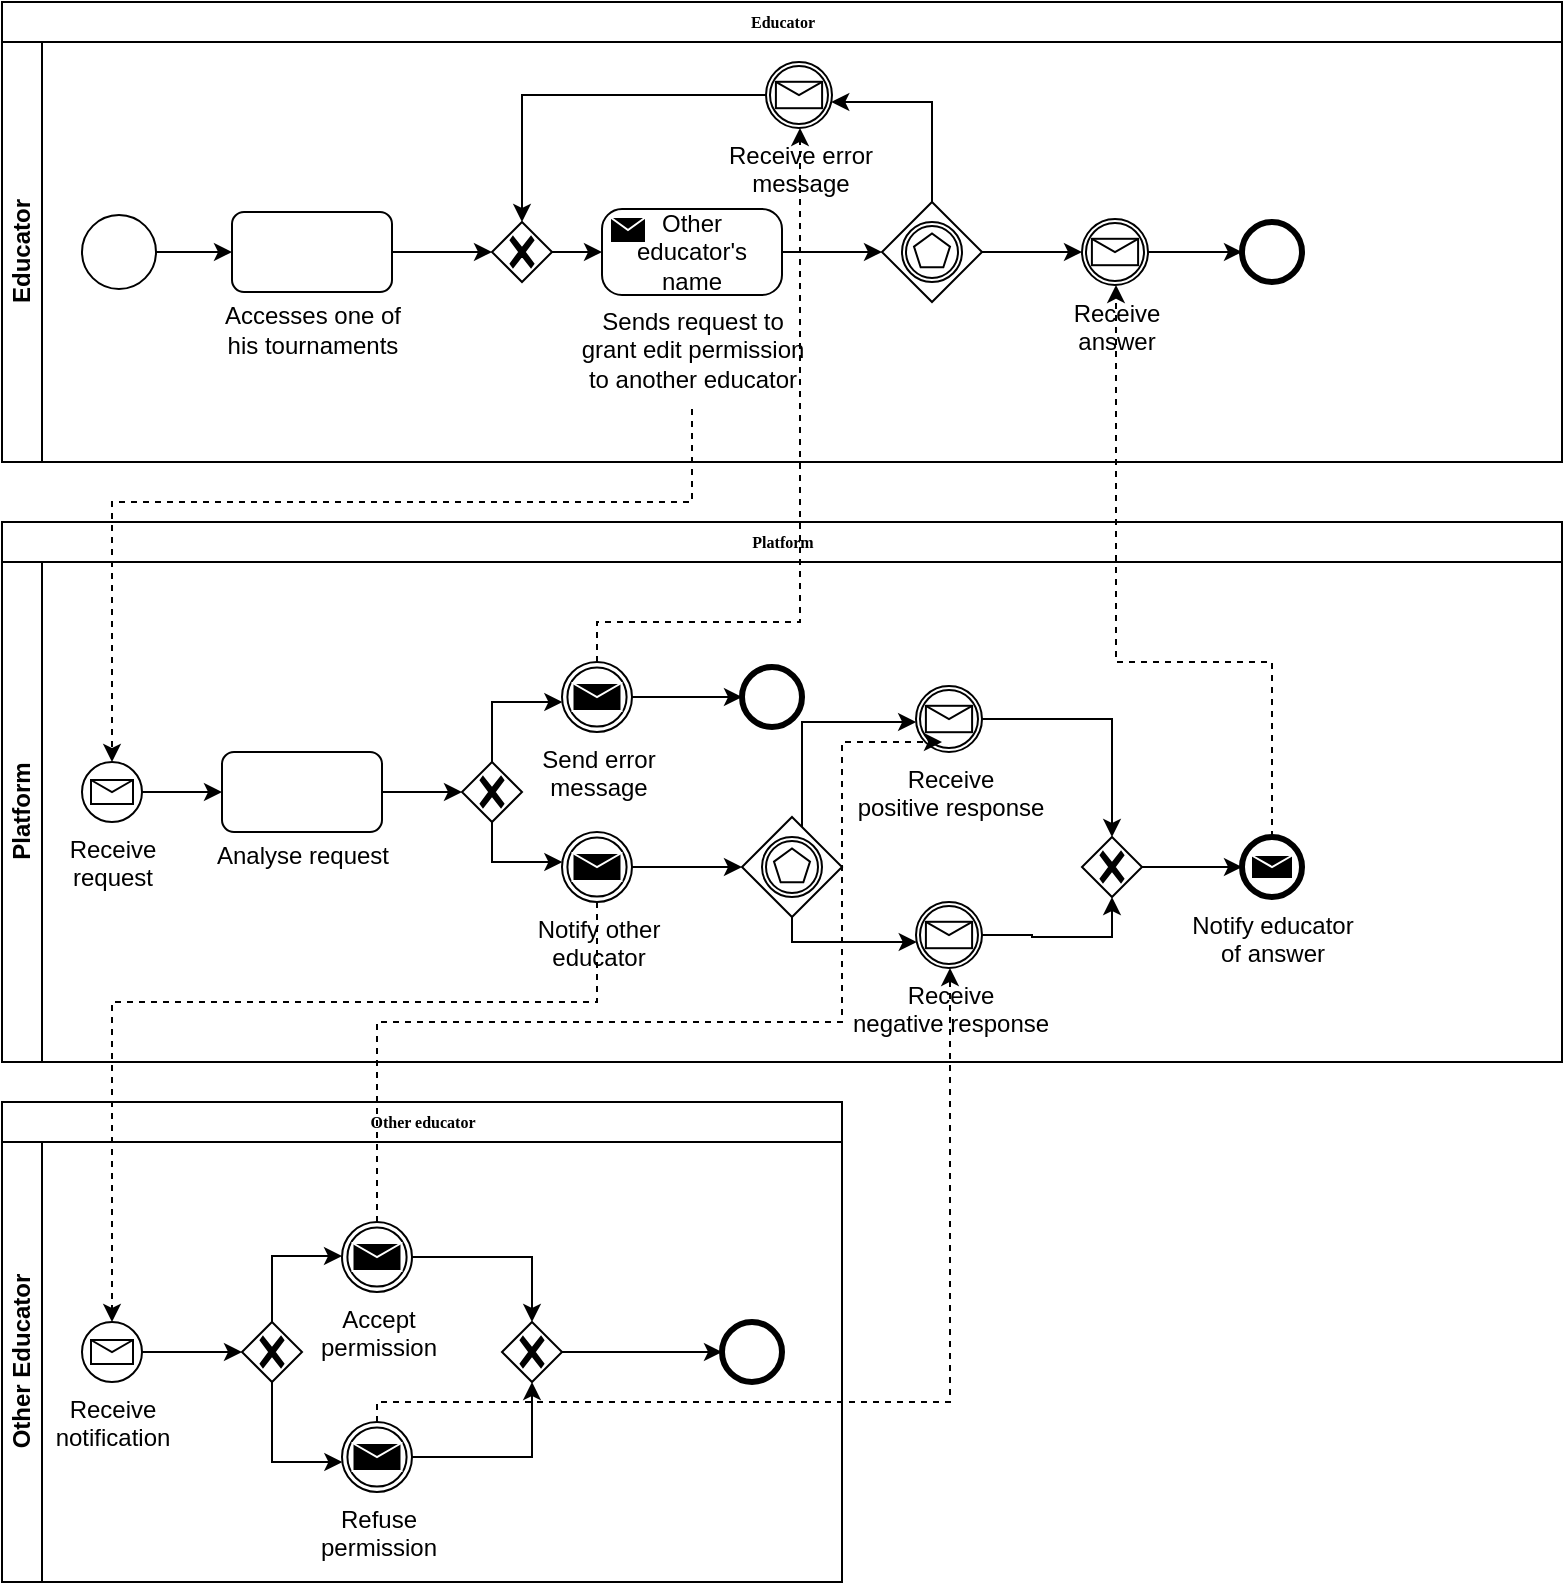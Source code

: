 <mxfile version="21.0.2" type="device"><diagram name="Page-1" id="c7488fd3-1785-93aa-aadb-54a6760d102a"><mxGraphModel dx="1357" dy="762" grid="1" gridSize="10" guides="1" tooltips="1" connect="1" arrows="1" fold="1" page="1" pageScale="1" pageWidth="1100" pageHeight="850" background="none" math="0" shadow="0"><root><mxCell id="0"/><mxCell id="1" parent="0"/><mxCell id="CDbokZhid0h3c1UekMTh-214" value="Educator" style="swimlane;html=1;childLayout=stackLayout;horizontal=1;startSize=20;horizontalStack=0;rounded=0;shadow=0;labelBackgroundColor=none;strokeWidth=1;fontFamily=Verdana;fontSize=8;align=center;" parent="1" vertex="1"><mxGeometry x="60" y="140" width="780" height="230" as="geometry"/></mxCell><mxCell id="CDbokZhid0h3c1UekMTh-215" value="Educator" style="swimlane;html=1;startSize=20;horizontal=0;" parent="CDbokZhid0h3c1UekMTh-214" vertex="1"><mxGeometry y="20" width="780" height="210" as="geometry"/></mxCell><mxCell id="PWZpDbweVa0cq_8GeGo4-52" style="edgeStyle=orthogonalEdgeStyle;rounded=0;orthogonalLoop=1;jettySize=auto;html=1;entryX=0;entryY=0.5;entryDx=0;entryDy=0;" parent="CDbokZhid0h3c1UekMTh-215" source="PWZpDbweVa0cq_8GeGo4-51" target="PWZpDbweVa0cq_8GeGo4-50" edge="1"><mxGeometry relative="1" as="geometry"/></mxCell><mxCell id="PWZpDbweVa0cq_8GeGo4-51" value="" style="points=[[0.145,0.145,0],[0.5,0,0],[0.855,0.145,0],[1,0.5,0],[0.855,0.855,0],[0.5,1,0],[0.145,0.855,0],[0,0.5,0]];shape=mxgraph.bpmn.event;html=1;verticalLabelPosition=bottom;labelBackgroundColor=#ffffff;verticalAlign=top;align=center;perimeter=ellipsePerimeter;outlineConnect=0;aspect=fixed;outline=standard;symbol=general;" parent="CDbokZhid0h3c1UekMTh-215" vertex="1"><mxGeometry x="40" y="86.5" width="37" height="37" as="geometry"/></mxCell><mxCell id="PWZpDbweVa0cq_8GeGo4-61" style="edgeStyle=orthogonalEdgeStyle;rounded=0;orthogonalLoop=1;jettySize=auto;html=1;entryX=0;entryY=0.5;entryDx=0;entryDy=0;entryPerimeter=0;" parent="CDbokZhid0h3c1UekMTh-215" source="PWZpDbweVa0cq_8GeGo4-50" target="PWZpDbweVa0cq_8GeGo4-60" edge="1"><mxGeometry relative="1" as="geometry"/></mxCell><mxCell id="PWZpDbweVa0cq_8GeGo4-50" value="" style="rounded=1;whiteSpace=wrap;html=1;" parent="CDbokZhid0h3c1UekMTh-215" vertex="1"><mxGeometry x="115" y="85" width="80" height="40" as="geometry"/></mxCell><mxCell id="PWZpDbweVa0cq_8GeGo4-54" value="&lt;div&gt;Accesses one of&lt;/div&gt;&lt;div&gt;his tournaments&lt;br&gt;&lt;/div&gt;" style="text;html=1;align=center;verticalAlign=middle;resizable=0;points=[];autosize=1;strokeColor=none;fillColor=none;" parent="CDbokZhid0h3c1UekMTh-215" vertex="1"><mxGeometry x="100" y="123.5" width="110" height="40" as="geometry"/></mxCell><mxCell id="PWZpDbweVa0cq_8GeGo4-71" style="edgeStyle=orthogonalEdgeStyle;rounded=0;orthogonalLoop=1;jettySize=auto;html=1;entryX=0;entryY=0.5;entryDx=0;entryDy=0;entryPerimeter=0;" parent="CDbokZhid0h3c1UekMTh-215" source="PWZpDbweVa0cq_8GeGo4-55" target="PWZpDbweVa0cq_8GeGo4-70" edge="1"><mxGeometry relative="1" as="geometry"/></mxCell><mxCell id="PWZpDbweVa0cq_8GeGo4-55" value="&lt;div&gt;Other&lt;/div&gt;&lt;div&gt;educator's&lt;/div&gt;&lt;div&gt;name&lt;br&gt;&lt;/div&gt;" style="points=[[0.25,0,0],[0.5,0,0],[0.75,0,0],[1,0.25,0],[1,0.5,0],[1,0.75,0],[0.75,1,0],[0.5,1,0],[0.25,1,0],[0,0.75,0],[0,0.5,0],[0,0.25,0]];shape=mxgraph.bpmn.task;whiteSpace=wrap;rectStyle=rounded;size=10;html=1;container=1;expand=0;collapsible=0;taskMarker=send;" parent="CDbokZhid0h3c1UekMTh-215" vertex="1"><mxGeometry x="300" y="83.5" width="90" height="43" as="geometry"/></mxCell><mxCell id="PWZpDbweVa0cq_8GeGo4-57" value="&lt;div&gt;Sends request to&lt;/div&gt;&lt;div&gt;grant edit permission&lt;/div&gt;&lt;div&gt;to another educator&lt;br&gt;&lt;/div&gt;" style="text;html=1;align=center;verticalAlign=middle;resizable=0;points=[];autosize=1;strokeColor=none;fillColor=none;" parent="CDbokZhid0h3c1UekMTh-215" vertex="1"><mxGeometry x="275" y="123.5" width="140" height="60" as="geometry"/></mxCell><mxCell id="PWZpDbweVa0cq_8GeGo4-62" style="edgeStyle=orthogonalEdgeStyle;rounded=0;orthogonalLoop=1;jettySize=auto;html=1;" parent="CDbokZhid0h3c1UekMTh-215" source="PWZpDbweVa0cq_8GeGo4-60" target="PWZpDbweVa0cq_8GeGo4-55" edge="1"><mxGeometry relative="1" as="geometry"/></mxCell><mxCell id="PWZpDbweVa0cq_8GeGo4-60" value="" style="points=[[0.25,0.25,0],[0.5,0,0],[0.75,0.25,0],[1,0.5,0],[0.75,0.75,0],[0.5,1,0],[0.25,0.75,0],[0,0.5,0]];shape=mxgraph.bpmn.gateway2;html=1;verticalLabelPosition=bottom;labelBackgroundColor=#ffffff;verticalAlign=top;align=center;perimeter=rhombusPerimeter;outlineConnect=0;outline=none;symbol=none;gwType=exclusive;" parent="CDbokZhid0h3c1UekMTh-215" vertex="1"><mxGeometry x="245" y="90" width="30" height="30" as="geometry"/></mxCell><mxCell id="PWZpDbweVa0cq_8GeGo4-73" style="edgeStyle=orthogonalEdgeStyle;rounded=0;orthogonalLoop=1;jettySize=auto;html=1;" parent="CDbokZhid0h3c1UekMTh-215" source="PWZpDbweVa0cq_8GeGo4-70" target="PWZpDbweVa0cq_8GeGo4-72" edge="1"><mxGeometry relative="1" as="geometry"><Array as="points"><mxPoint x="465" y="30"/></Array></mxGeometry></mxCell><mxCell id="PWZpDbweVa0cq_8GeGo4-114" style="edgeStyle=orthogonalEdgeStyle;rounded=0;orthogonalLoop=1;jettySize=auto;html=1;entryX=0;entryY=0.5;entryDx=0;entryDy=0;entryPerimeter=0;" parent="CDbokZhid0h3c1UekMTh-215" source="PWZpDbweVa0cq_8GeGo4-70" target="PWZpDbweVa0cq_8GeGo4-113" edge="1"><mxGeometry relative="1" as="geometry"/></mxCell><mxCell id="PWZpDbweVa0cq_8GeGo4-70" value="" style="points=[[0.25,0.25,0],[0.5,0,0],[0.75,0.25,0],[1,0.5,0],[0.75,0.75,0],[0.5,1,0],[0.25,0.75,0],[0,0.5,0]];shape=mxgraph.bpmn.gateway2;html=1;verticalLabelPosition=bottom;labelBackgroundColor=#ffffff;verticalAlign=top;align=center;perimeter=rhombusPerimeter;outlineConnect=0;outline=catching;symbol=multiple;" parent="CDbokZhid0h3c1UekMTh-215" vertex="1"><mxGeometry x="440" y="80" width="50" height="50" as="geometry"/></mxCell><mxCell id="PWZpDbweVa0cq_8GeGo4-74" style="edgeStyle=orthogonalEdgeStyle;rounded=0;orthogonalLoop=1;jettySize=auto;html=1;" parent="CDbokZhid0h3c1UekMTh-215" source="PWZpDbweVa0cq_8GeGo4-72" target="PWZpDbweVa0cq_8GeGo4-60" edge="1"><mxGeometry relative="1" as="geometry"/></mxCell><mxCell id="PWZpDbweVa0cq_8GeGo4-72" value="&lt;div&gt;Receive error&lt;/div&gt;&lt;div&gt;message&lt;br&gt;&lt;/div&gt;" style="points=[[0.145,0.145,0],[0.5,0,0],[0.855,0.145,0],[1,0.5,0],[0.855,0.855,0],[0.5,1,0],[0.145,0.855,0],[0,0.5,0]];shape=mxgraph.bpmn.event;html=1;verticalLabelPosition=bottom;labelBackgroundColor=#ffffff;verticalAlign=top;align=center;perimeter=ellipsePerimeter;outlineConnect=0;aspect=fixed;outline=catching;symbol=message;" parent="CDbokZhid0h3c1UekMTh-215" vertex="1"><mxGeometry x="382" y="10" width="33" height="33" as="geometry"/></mxCell><mxCell id="PWZpDbweVa0cq_8GeGo4-116" style="edgeStyle=orthogonalEdgeStyle;rounded=0;orthogonalLoop=1;jettySize=auto;html=1;entryX=0;entryY=0.5;entryDx=0;entryDy=0;entryPerimeter=0;" parent="CDbokZhid0h3c1UekMTh-215" source="PWZpDbweVa0cq_8GeGo4-113" target="PWZpDbweVa0cq_8GeGo4-115" edge="1"><mxGeometry relative="1" as="geometry"/></mxCell><mxCell id="PWZpDbweVa0cq_8GeGo4-113" value="&lt;div&gt;Receive&lt;/div&gt;&lt;div&gt;answer&lt;br&gt;&lt;/div&gt;" style="points=[[0.145,0.145,0],[0.5,0,0],[0.855,0.145,0],[1,0.5,0],[0.855,0.855,0],[0.5,1,0],[0.145,0.855,0],[0,0.5,0]];shape=mxgraph.bpmn.event;html=1;verticalLabelPosition=bottom;labelBackgroundColor=#ffffff;verticalAlign=top;align=center;perimeter=ellipsePerimeter;outlineConnect=0;aspect=fixed;outline=catching;symbol=message;" parent="CDbokZhid0h3c1UekMTh-215" vertex="1"><mxGeometry x="540" y="88.5" width="33" height="33" as="geometry"/></mxCell><mxCell id="PWZpDbweVa0cq_8GeGo4-115" value="" style="points=[[0.145,0.145,0],[0.5,0,0],[0.855,0.145,0],[1,0.5,0],[0.855,0.855,0],[0.5,1,0],[0.145,0.855,0],[0,0.5,0]];shape=mxgraph.bpmn.event;html=1;verticalLabelPosition=bottom;labelBackgroundColor=#ffffff;verticalAlign=top;align=center;perimeter=ellipsePerimeter;outlineConnect=0;aspect=fixed;outline=end;symbol=terminate2;" parent="CDbokZhid0h3c1UekMTh-215" vertex="1"><mxGeometry x="620" y="90" width="30" height="30" as="geometry"/></mxCell><mxCell id="iULZKl4RmUmWE-kOAnwk-1" value="Platform" style="swimlane;html=1;childLayout=stackLayout;horizontal=1;startSize=20;horizontalStack=0;rounded=0;shadow=0;labelBackgroundColor=none;strokeWidth=1;fontFamily=Verdana;fontSize=8;align=center;" vertex="1" parent="1"><mxGeometry x="60" y="400" width="780" height="270" as="geometry"/></mxCell><mxCell id="iULZKl4RmUmWE-kOAnwk-21" value="Platform" style="swimlane;html=1;startSize=20;horizontal=0;" vertex="1" parent="iULZKl4RmUmWE-kOAnwk-1"><mxGeometry y="20" width="780" height="250" as="geometry"/></mxCell><mxCell id="iULZKl4RmUmWE-kOAnwk-22" style="edgeStyle=orthogonalEdgeStyle;rounded=0;orthogonalLoop=1;jettySize=auto;html=1;entryX=0;entryY=0.5;entryDx=0;entryDy=0;" edge="1" parent="iULZKl4RmUmWE-kOAnwk-21" source="iULZKl4RmUmWE-kOAnwk-86" target="iULZKl4RmUmWE-kOAnwk-28"><mxGeometry relative="1" as="geometry"><mxPoint x="73" y="115" as="sourcePoint"/></mxGeometry></mxCell><mxCell id="iULZKl4RmUmWE-kOAnwk-24" style="edgeStyle=orthogonalEdgeStyle;rounded=0;orthogonalLoop=1;jettySize=auto;html=1;" edge="1" parent="iULZKl4RmUmWE-kOAnwk-21" source="iULZKl4RmUmWE-kOAnwk-26" target="iULZKl4RmUmWE-kOAnwk-31"><mxGeometry relative="1" as="geometry"><Array as="points"><mxPoint x="245" y="70"/></Array></mxGeometry></mxCell><mxCell id="iULZKl4RmUmWE-kOAnwk-25" style="edgeStyle=orthogonalEdgeStyle;rounded=0;orthogonalLoop=1;jettySize=auto;html=1;" edge="1" parent="iULZKl4RmUmWE-kOAnwk-21" source="iULZKl4RmUmWE-kOAnwk-26" target="iULZKl4RmUmWE-kOAnwk-33"><mxGeometry relative="1" as="geometry"><Array as="points"><mxPoint x="245" y="150"/></Array></mxGeometry></mxCell><mxCell id="iULZKl4RmUmWE-kOAnwk-26" value="" style="points=[[0.25,0.25,0],[0.5,0,0],[0.75,0.25,0],[1,0.5,0],[0.75,0.75,0],[0.5,1,0],[0.25,0.75,0],[0,0.5,0]];shape=mxgraph.bpmn.gateway2;html=1;verticalLabelPosition=bottom;labelBackgroundColor=#ffffff;verticalAlign=top;align=center;perimeter=rhombusPerimeter;outlineConnect=0;outline=none;symbol=none;gwType=exclusive;" vertex="1" parent="iULZKl4RmUmWE-kOAnwk-21"><mxGeometry x="230" y="100" width="30" height="30" as="geometry"/></mxCell><mxCell id="iULZKl4RmUmWE-kOAnwk-27" style="edgeStyle=orthogonalEdgeStyle;rounded=0;orthogonalLoop=1;jettySize=auto;html=1;entryX=0;entryY=0.5;entryDx=0;entryDy=0;entryPerimeter=0;" edge="1" parent="iULZKl4RmUmWE-kOAnwk-21" source="iULZKl4RmUmWE-kOAnwk-28" target="iULZKl4RmUmWE-kOAnwk-26"><mxGeometry relative="1" as="geometry"/></mxCell><mxCell id="iULZKl4RmUmWE-kOAnwk-28" value="" style="rounded=1;whiteSpace=wrap;html=1;" vertex="1" parent="iULZKl4RmUmWE-kOAnwk-21"><mxGeometry x="110" y="95" width="80" height="40" as="geometry"/></mxCell><mxCell id="iULZKl4RmUmWE-kOAnwk-29" value="Analyse request" style="text;html=1;align=center;verticalAlign=middle;resizable=0;points=[];autosize=1;strokeColor=none;fillColor=none;" vertex="1" parent="iULZKl4RmUmWE-kOAnwk-21"><mxGeometry x="95" y="131.5" width="110" height="30" as="geometry"/></mxCell><mxCell id="iULZKl4RmUmWE-kOAnwk-30" style="edgeStyle=orthogonalEdgeStyle;rounded=0;orthogonalLoop=1;jettySize=auto;html=1;entryX=0;entryY=0.5;entryDx=0;entryDy=0;entryPerimeter=0;" edge="1" parent="iULZKl4RmUmWE-kOAnwk-21" source="iULZKl4RmUmWE-kOAnwk-31" target="iULZKl4RmUmWE-kOAnwk-34"><mxGeometry relative="1" as="geometry"/></mxCell><mxCell id="iULZKl4RmUmWE-kOAnwk-31" value="&lt;div&gt;Send error&lt;/div&gt;&lt;div&gt;message&lt;br&gt;&lt;/div&gt;" style="points=[[0.145,0.145,0],[0.5,0,0],[0.855,0.145,0],[1,0.5,0],[0.855,0.855,0],[0.5,1,0],[0.145,0.855,0],[0,0.5,0]];shape=mxgraph.bpmn.event;html=1;verticalLabelPosition=bottom;labelBackgroundColor=#ffffff;verticalAlign=top;align=center;perimeter=ellipsePerimeter;outlineConnect=0;aspect=fixed;outline=throwing;symbol=message;" vertex="1" parent="iULZKl4RmUmWE-kOAnwk-21"><mxGeometry x="280.001" y="50" width="35" height="35" as="geometry"/></mxCell><mxCell id="iULZKl4RmUmWE-kOAnwk-32" value="" style="edgeStyle=orthogonalEdgeStyle;rounded=0;orthogonalLoop=1;jettySize=auto;html=1;" edge="1" parent="iULZKl4RmUmWE-kOAnwk-21" source="iULZKl4RmUmWE-kOAnwk-33" target="iULZKl4RmUmWE-kOAnwk-37"><mxGeometry relative="1" as="geometry"/></mxCell><mxCell id="iULZKl4RmUmWE-kOAnwk-33" value="&lt;div&gt;Notify other&lt;/div&gt;&lt;div&gt;educator&lt;br&gt;&lt;/div&gt;" style="points=[[0.145,0.145,0],[0.5,0,0],[0.855,0.145,0],[1,0.5,0],[0.855,0.855,0],[0.5,1,0],[0.145,0.855,0],[0,0.5,0]];shape=mxgraph.bpmn.event;html=1;verticalLabelPosition=bottom;labelBackgroundColor=#ffffff;verticalAlign=top;align=center;perimeter=ellipsePerimeter;outlineConnect=0;aspect=fixed;outline=throwing;symbol=message;" vertex="1" parent="iULZKl4RmUmWE-kOAnwk-21"><mxGeometry x="280.001" y="135" width="35" height="35" as="geometry"/></mxCell><mxCell id="iULZKl4RmUmWE-kOAnwk-34" value="" style="points=[[0.145,0.145,0],[0.5,0,0],[0.855,0.145,0],[1,0.5,0],[0.855,0.855,0],[0.5,1,0],[0.145,0.855,0],[0,0.5,0]];shape=mxgraph.bpmn.event;html=1;verticalLabelPosition=bottom;labelBackgroundColor=#ffffff;verticalAlign=top;align=center;perimeter=ellipsePerimeter;outlineConnect=0;aspect=fixed;outline=end;symbol=terminate2;" vertex="1" parent="iULZKl4RmUmWE-kOAnwk-21"><mxGeometry x="370" y="52.5" width="30" height="30" as="geometry"/></mxCell><mxCell id="iULZKl4RmUmWE-kOAnwk-35" style="edgeStyle=orthogonalEdgeStyle;rounded=0;orthogonalLoop=1;jettySize=auto;html=1;" edge="1" parent="iULZKl4RmUmWE-kOAnwk-21" source="iULZKl4RmUmWE-kOAnwk-37" target="iULZKl4RmUmWE-kOAnwk-39"><mxGeometry relative="1" as="geometry"><Array as="points"><mxPoint x="400" y="80"/></Array></mxGeometry></mxCell><mxCell id="iULZKl4RmUmWE-kOAnwk-36" style="edgeStyle=orthogonalEdgeStyle;rounded=0;orthogonalLoop=1;jettySize=auto;html=1;" edge="1" parent="iULZKl4RmUmWE-kOAnwk-21" source="iULZKl4RmUmWE-kOAnwk-37" target="iULZKl4RmUmWE-kOAnwk-41"><mxGeometry relative="1" as="geometry"><Array as="points"><mxPoint x="395" y="190"/></Array></mxGeometry></mxCell><mxCell id="iULZKl4RmUmWE-kOAnwk-37" value="" style="points=[[0.25,0.25,0],[0.5,0,0],[0.75,0.25,0],[1,0.5,0],[0.75,0.75,0],[0.5,1,0],[0.25,0.75,0],[0,0.5,0]];shape=mxgraph.bpmn.gateway2;html=1;verticalLabelPosition=bottom;labelBackgroundColor=#ffffff;verticalAlign=top;align=center;perimeter=rhombusPerimeter;outlineConnect=0;outline=catching;symbol=multiple;" vertex="1" parent="iULZKl4RmUmWE-kOAnwk-21"><mxGeometry x="370" y="127.5" width="50" height="50" as="geometry"/></mxCell><mxCell id="iULZKl4RmUmWE-kOAnwk-38" style="edgeStyle=orthogonalEdgeStyle;rounded=0;orthogonalLoop=1;jettySize=auto;html=1;entryX=0.5;entryY=0;entryDx=0;entryDy=0;entryPerimeter=0;" edge="1" parent="iULZKl4RmUmWE-kOAnwk-21" source="iULZKl4RmUmWE-kOAnwk-39" target="iULZKl4RmUmWE-kOAnwk-43"><mxGeometry relative="1" as="geometry"/></mxCell><mxCell id="iULZKl4RmUmWE-kOAnwk-39" value="&lt;div&gt;Receive &lt;br&gt;&lt;/div&gt;&lt;div&gt;positive response&lt;br&gt;&lt;/div&gt;" style="points=[[0.145,0.145,0],[0.5,0,0],[0.855,0.145,0],[1,0.5,0],[0.855,0.855,0],[0.5,1,0],[0.145,0.855,0],[0,0.5,0]];shape=mxgraph.bpmn.event;html=1;verticalLabelPosition=bottom;labelBackgroundColor=#ffffff;verticalAlign=top;align=center;perimeter=ellipsePerimeter;outlineConnect=0;aspect=fixed;outline=catching;symbol=message;" vertex="1" parent="iULZKl4RmUmWE-kOAnwk-21"><mxGeometry x="457" y="62" width="33" height="33" as="geometry"/></mxCell><mxCell id="iULZKl4RmUmWE-kOAnwk-40" style="edgeStyle=orthogonalEdgeStyle;rounded=0;orthogonalLoop=1;jettySize=auto;html=1;" edge="1" parent="iULZKl4RmUmWE-kOAnwk-21" source="iULZKl4RmUmWE-kOAnwk-41" target="iULZKl4RmUmWE-kOAnwk-43"><mxGeometry relative="1" as="geometry"/></mxCell><mxCell id="iULZKl4RmUmWE-kOAnwk-41" value="&lt;div&gt;Receive &lt;br&gt;&lt;/div&gt;&lt;div&gt;negative response&lt;br&gt;&lt;/div&gt;" style="points=[[0.145,0.145,0],[0.5,0,0],[0.855,0.145,0],[1,0.5,0],[0.855,0.855,0],[0.5,1,0],[0.145,0.855,0],[0,0.5,0]];shape=mxgraph.bpmn.event;html=1;verticalLabelPosition=bottom;labelBackgroundColor=#ffffff;verticalAlign=top;align=center;perimeter=ellipsePerimeter;outlineConnect=0;aspect=fixed;outline=catching;symbol=message;" vertex="1" parent="iULZKl4RmUmWE-kOAnwk-21"><mxGeometry x="457" y="170" width="33" height="33" as="geometry"/></mxCell><mxCell id="iULZKl4RmUmWE-kOAnwk-42" style="edgeStyle=orthogonalEdgeStyle;rounded=0;orthogonalLoop=1;jettySize=auto;html=1;entryX=0;entryY=0.5;entryDx=0;entryDy=0;entryPerimeter=0;" edge="1" parent="iULZKl4RmUmWE-kOAnwk-21" source="iULZKl4RmUmWE-kOAnwk-43" target="iULZKl4RmUmWE-kOAnwk-44"><mxGeometry relative="1" as="geometry"/></mxCell><mxCell id="iULZKl4RmUmWE-kOAnwk-43" value="" style="points=[[0.25,0.25,0],[0.5,0,0],[0.75,0.25,0],[1,0.5,0],[0.75,0.75,0],[0.5,1,0],[0.25,0.75,0],[0,0.5,0]];shape=mxgraph.bpmn.gateway2;html=1;verticalLabelPosition=bottom;labelBackgroundColor=#ffffff;verticalAlign=top;align=center;perimeter=rhombusPerimeter;outlineConnect=0;outline=none;symbol=none;gwType=exclusive;" vertex="1" parent="iULZKl4RmUmWE-kOAnwk-21"><mxGeometry x="540" y="137.5" width="30" height="30" as="geometry"/></mxCell><mxCell id="iULZKl4RmUmWE-kOAnwk-44" value="&lt;div&gt;Notify educator &lt;br&gt;&lt;/div&gt;&lt;div&gt;of answer&lt;br&gt;&lt;/div&gt;" style="points=[[0.145,0.145,0],[0.5,0,0],[0.855,0.145,0],[1,0.5,0],[0.855,0.855,0],[0.5,1,0],[0.145,0.855,0],[0,0.5,0]];shape=mxgraph.bpmn.event;html=1;verticalLabelPosition=bottom;labelBackgroundColor=#ffffff;verticalAlign=top;align=center;perimeter=ellipsePerimeter;outlineConnect=0;aspect=fixed;outline=end;symbol=message;" vertex="1" parent="iULZKl4RmUmWE-kOAnwk-21"><mxGeometry x="620" y="137.5" width="30" height="30" as="geometry"/></mxCell><mxCell id="iULZKl4RmUmWE-kOAnwk-86" value="&lt;div&gt;Receive &lt;br&gt;&lt;/div&gt;&lt;div&gt;request&lt;br&gt;&lt;/div&gt;" style="points=[[0.145,0.145,0],[0.5,0,0],[0.855,0.145,0],[1,0.5,0],[0.855,0.855,0],[0.5,1,0],[0.145,0.855,0],[0,0.5,0]];shape=mxgraph.bpmn.event;html=1;verticalLabelPosition=bottom;labelBackgroundColor=#ffffff;verticalAlign=top;align=center;perimeter=ellipsePerimeter;outlineConnect=0;aspect=fixed;outline=standard;symbol=message;" vertex="1" parent="iULZKl4RmUmWE-kOAnwk-21"><mxGeometry x="40" y="100" width="30" height="30" as="geometry"/></mxCell><mxCell id="iULZKl4RmUmWE-kOAnwk-48" value="Other educator" style="swimlane;html=1;childLayout=stackLayout;horizontal=1;startSize=20;horizontalStack=0;rounded=0;shadow=0;labelBackgroundColor=none;strokeWidth=1;fontFamily=Verdana;fontSize=8;align=center;" vertex="1" parent="1"><mxGeometry x="60" y="690" width="420" height="240" as="geometry"/></mxCell><mxCell id="iULZKl4RmUmWE-kOAnwk-73" value="Other Educator" style="swimlane;html=1;startSize=20;horizontal=0;" vertex="1" parent="iULZKl4RmUmWE-kOAnwk-48"><mxGeometry y="20" width="420" height="220" as="geometry"/></mxCell><mxCell id="iULZKl4RmUmWE-kOAnwk-74" style="edgeStyle=orthogonalEdgeStyle;rounded=0;orthogonalLoop=1;jettySize=auto;html=1;entryX=0;entryY=0.5;entryDx=0;entryDy=0;entryPerimeter=0;" edge="1" parent="iULZKl4RmUmWE-kOAnwk-73" source="iULZKl4RmUmWE-kOAnwk-87" target="iULZKl4RmUmWE-kOAnwk-78"><mxGeometry relative="1" as="geometry"><mxPoint x="73" y="105" as="sourcePoint"/></mxGeometry></mxCell><mxCell id="iULZKl4RmUmWE-kOAnwk-76" style="edgeStyle=orthogonalEdgeStyle;rounded=0;orthogonalLoop=1;jettySize=auto;html=1;" edge="1" parent="iULZKl4RmUmWE-kOAnwk-73" source="iULZKl4RmUmWE-kOAnwk-78" target="iULZKl4RmUmWE-kOAnwk-80"><mxGeometry relative="1" as="geometry"><Array as="points"><mxPoint x="135" y="57"/></Array></mxGeometry></mxCell><mxCell id="iULZKl4RmUmWE-kOAnwk-77" style="edgeStyle=orthogonalEdgeStyle;rounded=0;orthogonalLoop=1;jettySize=auto;html=1;" edge="1" parent="iULZKl4RmUmWE-kOAnwk-73" source="iULZKl4RmUmWE-kOAnwk-78" target="iULZKl4RmUmWE-kOAnwk-82"><mxGeometry relative="1" as="geometry"><Array as="points"><mxPoint x="135" y="160"/></Array></mxGeometry></mxCell><mxCell id="iULZKl4RmUmWE-kOAnwk-78" value="" style="points=[[0.25,0.25,0],[0.5,0,0],[0.75,0.25,0],[1,0.5,0],[0.75,0.75,0],[0.5,1,0],[0.25,0.75,0],[0,0.5,0]];shape=mxgraph.bpmn.gateway2;html=1;verticalLabelPosition=bottom;labelBackgroundColor=#ffffff;verticalAlign=top;align=center;perimeter=rhombusPerimeter;outlineConnect=0;outline=none;symbol=none;gwType=exclusive;" vertex="1" parent="iULZKl4RmUmWE-kOAnwk-73"><mxGeometry x="120" y="90" width="30" height="30" as="geometry"/></mxCell><mxCell id="iULZKl4RmUmWE-kOAnwk-79" style="edgeStyle=orthogonalEdgeStyle;rounded=0;orthogonalLoop=1;jettySize=auto;html=1;entryX=0.5;entryY=0;entryDx=0;entryDy=0;entryPerimeter=0;" edge="1" parent="iULZKl4RmUmWE-kOAnwk-73" source="iULZKl4RmUmWE-kOAnwk-80" target="iULZKl4RmUmWE-kOAnwk-84"><mxGeometry relative="1" as="geometry"/></mxCell><mxCell id="iULZKl4RmUmWE-kOAnwk-80" value="&lt;div&gt;Accept&lt;/div&gt;&lt;div&gt;permission&lt;br&gt;&lt;/div&gt;" style="points=[[0.145,0.145,0],[0.5,0,0],[0.855,0.145,0],[1,0.5,0],[0.855,0.855,0],[0.5,1,0],[0.145,0.855,0],[0,0.5,0]];shape=mxgraph.bpmn.event;html=1;verticalLabelPosition=bottom;labelBackgroundColor=#ffffff;verticalAlign=top;align=center;perimeter=ellipsePerimeter;outlineConnect=0;aspect=fixed;outline=throwing;symbol=message;" vertex="1" parent="iULZKl4RmUmWE-kOAnwk-73"><mxGeometry x="170.001" y="40" width="35" height="35" as="geometry"/></mxCell><mxCell id="iULZKl4RmUmWE-kOAnwk-81" style="edgeStyle=orthogonalEdgeStyle;rounded=0;orthogonalLoop=1;jettySize=auto;html=1;" edge="1" parent="iULZKl4RmUmWE-kOAnwk-73" source="iULZKl4RmUmWE-kOAnwk-82" target="iULZKl4RmUmWE-kOAnwk-84"><mxGeometry relative="1" as="geometry"/></mxCell><mxCell id="iULZKl4RmUmWE-kOAnwk-82" value="&lt;div&gt;Refuse&lt;/div&gt;&lt;div&gt;permission&lt;br&gt;&lt;/div&gt;" style="points=[[0.145,0.145,0],[0.5,0,0],[0.855,0.145,0],[1,0.5,0],[0.855,0.855,0],[0.5,1,0],[0.145,0.855,0],[0,0.5,0]];shape=mxgraph.bpmn.event;html=1;verticalLabelPosition=bottom;labelBackgroundColor=#ffffff;verticalAlign=top;align=center;perimeter=ellipsePerimeter;outlineConnect=0;aspect=fixed;outline=throwing;symbol=message;" vertex="1" parent="iULZKl4RmUmWE-kOAnwk-73"><mxGeometry x="170.001" y="140" width="35" height="35" as="geometry"/></mxCell><mxCell id="iULZKl4RmUmWE-kOAnwk-83" style="edgeStyle=orthogonalEdgeStyle;rounded=0;orthogonalLoop=1;jettySize=auto;html=1;entryX=0;entryY=0.5;entryDx=0;entryDy=0;entryPerimeter=0;" edge="1" parent="iULZKl4RmUmWE-kOAnwk-73" source="iULZKl4RmUmWE-kOAnwk-84" target="iULZKl4RmUmWE-kOAnwk-85"><mxGeometry relative="1" as="geometry"/></mxCell><mxCell id="iULZKl4RmUmWE-kOAnwk-84" value="" style="points=[[0.25,0.25,0],[0.5,0,0],[0.75,0.25,0],[1,0.5,0],[0.75,0.75,0],[0.5,1,0],[0.25,0.75,0],[0,0.5,0]];shape=mxgraph.bpmn.gateway2;html=1;verticalLabelPosition=bottom;labelBackgroundColor=#ffffff;verticalAlign=top;align=center;perimeter=rhombusPerimeter;outlineConnect=0;outline=none;symbol=none;gwType=exclusive;" vertex="1" parent="iULZKl4RmUmWE-kOAnwk-73"><mxGeometry x="250" y="90" width="30" height="30" as="geometry"/></mxCell><mxCell id="iULZKl4RmUmWE-kOAnwk-85" value="" style="points=[[0.145,0.145,0],[0.5,0,0],[0.855,0.145,0],[1,0.5,0],[0.855,0.855,0],[0.5,1,0],[0.145,0.855,0],[0,0.5,0]];shape=mxgraph.bpmn.event;html=1;verticalLabelPosition=bottom;labelBackgroundColor=#ffffff;verticalAlign=top;align=center;perimeter=ellipsePerimeter;outlineConnect=0;aspect=fixed;outline=end;symbol=terminate2;" vertex="1" parent="iULZKl4RmUmWE-kOAnwk-73"><mxGeometry x="360" y="90" width="30" height="30" as="geometry"/></mxCell><mxCell id="iULZKl4RmUmWE-kOAnwk-87" value="&lt;div&gt;Receive &lt;br&gt;&lt;/div&gt;notification" style="points=[[0.145,0.145,0],[0.5,0,0],[0.855,0.145,0],[1,0.5,0],[0.855,0.855,0],[0.5,1,0],[0.145,0.855,0],[0,0.5,0]];shape=mxgraph.bpmn.event;html=1;verticalLabelPosition=bottom;labelBackgroundColor=#ffffff;verticalAlign=top;align=center;perimeter=ellipsePerimeter;outlineConnect=0;aspect=fixed;outline=standard;symbol=message;" vertex="1" parent="iULZKl4RmUmWE-kOAnwk-73"><mxGeometry x="40" y="90" width="30" height="30" as="geometry"/></mxCell><mxCell id="iULZKl4RmUmWE-kOAnwk-89" style="edgeStyle=orthogonalEdgeStyle;rounded=0;orthogonalLoop=1;jettySize=auto;html=1;dashed=1;" edge="1" parent="1" source="PWZpDbweVa0cq_8GeGo4-57" target="iULZKl4RmUmWE-kOAnwk-86"><mxGeometry relative="1" as="geometry"><Array as="points"><mxPoint x="405" y="390"/><mxPoint x="115" y="390"/></Array></mxGeometry></mxCell><mxCell id="iULZKl4RmUmWE-kOAnwk-90" style="edgeStyle=orthogonalEdgeStyle;rounded=0;orthogonalLoop=1;jettySize=auto;html=1;dashed=1;" edge="1" parent="1" source="iULZKl4RmUmWE-kOAnwk-31" target="PWZpDbweVa0cq_8GeGo4-72"><mxGeometry relative="1" as="geometry"><Array as="points"><mxPoint x="358" y="450"/><mxPoint x="459" y="450"/></Array></mxGeometry></mxCell><mxCell id="iULZKl4RmUmWE-kOAnwk-91" style="edgeStyle=orthogonalEdgeStyle;rounded=0;orthogonalLoop=1;jettySize=auto;html=1;dashed=1;" edge="1" parent="1" source="iULZKl4RmUmWE-kOAnwk-33" target="iULZKl4RmUmWE-kOAnwk-87"><mxGeometry relative="1" as="geometry"><Array as="points"><mxPoint x="358" y="640"/><mxPoint x="115" y="640"/></Array></mxGeometry></mxCell><mxCell id="iULZKl4RmUmWE-kOAnwk-92" style="edgeStyle=orthogonalEdgeStyle;rounded=0;orthogonalLoop=1;jettySize=auto;html=1;dashed=1;" edge="1" parent="1" source="iULZKl4RmUmWE-kOAnwk-80"><mxGeometry relative="1" as="geometry"><mxPoint x="530" y="510" as="targetPoint"/><Array as="points"><mxPoint x="248" y="650"/><mxPoint x="480" y="650"/><mxPoint x="480" y="510"/></Array></mxGeometry></mxCell><mxCell id="iULZKl4RmUmWE-kOAnwk-93" style="edgeStyle=orthogonalEdgeStyle;rounded=0;orthogonalLoop=1;jettySize=auto;html=1;dashed=1;" edge="1" parent="1" source="iULZKl4RmUmWE-kOAnwk-82" target="iULZKl4RmUmWE-kOAnwk-41"><mxGeometry relative="1" as="geometry"><Array as="points"><mxPoint x="248" y="840"/><mxPoint x="534" y="840"/></Array></mxGeometry></mxCell><mxCell id="iULZKl4RmUmWE-kOAnwk-94" style="edgeStyle=orthogonalEdgeStyle;rounded=0;orthogonalLoop=1;jettySize=auto;html=1;dashed=1;" edge="1" parent="1" source="iULZKl4RmUmWE-kOAnwk-44" target="PWZpDbweVa0cq_8GeGo4-113"><mxGeometry relative="1" as="geometry"><Array as="points"><mxPoint x="695" y="470"/><mxPoint x="617" y="470"/></Array></mxGeometry></mxCell></root></mxGraphModel></diagram></mxfile>